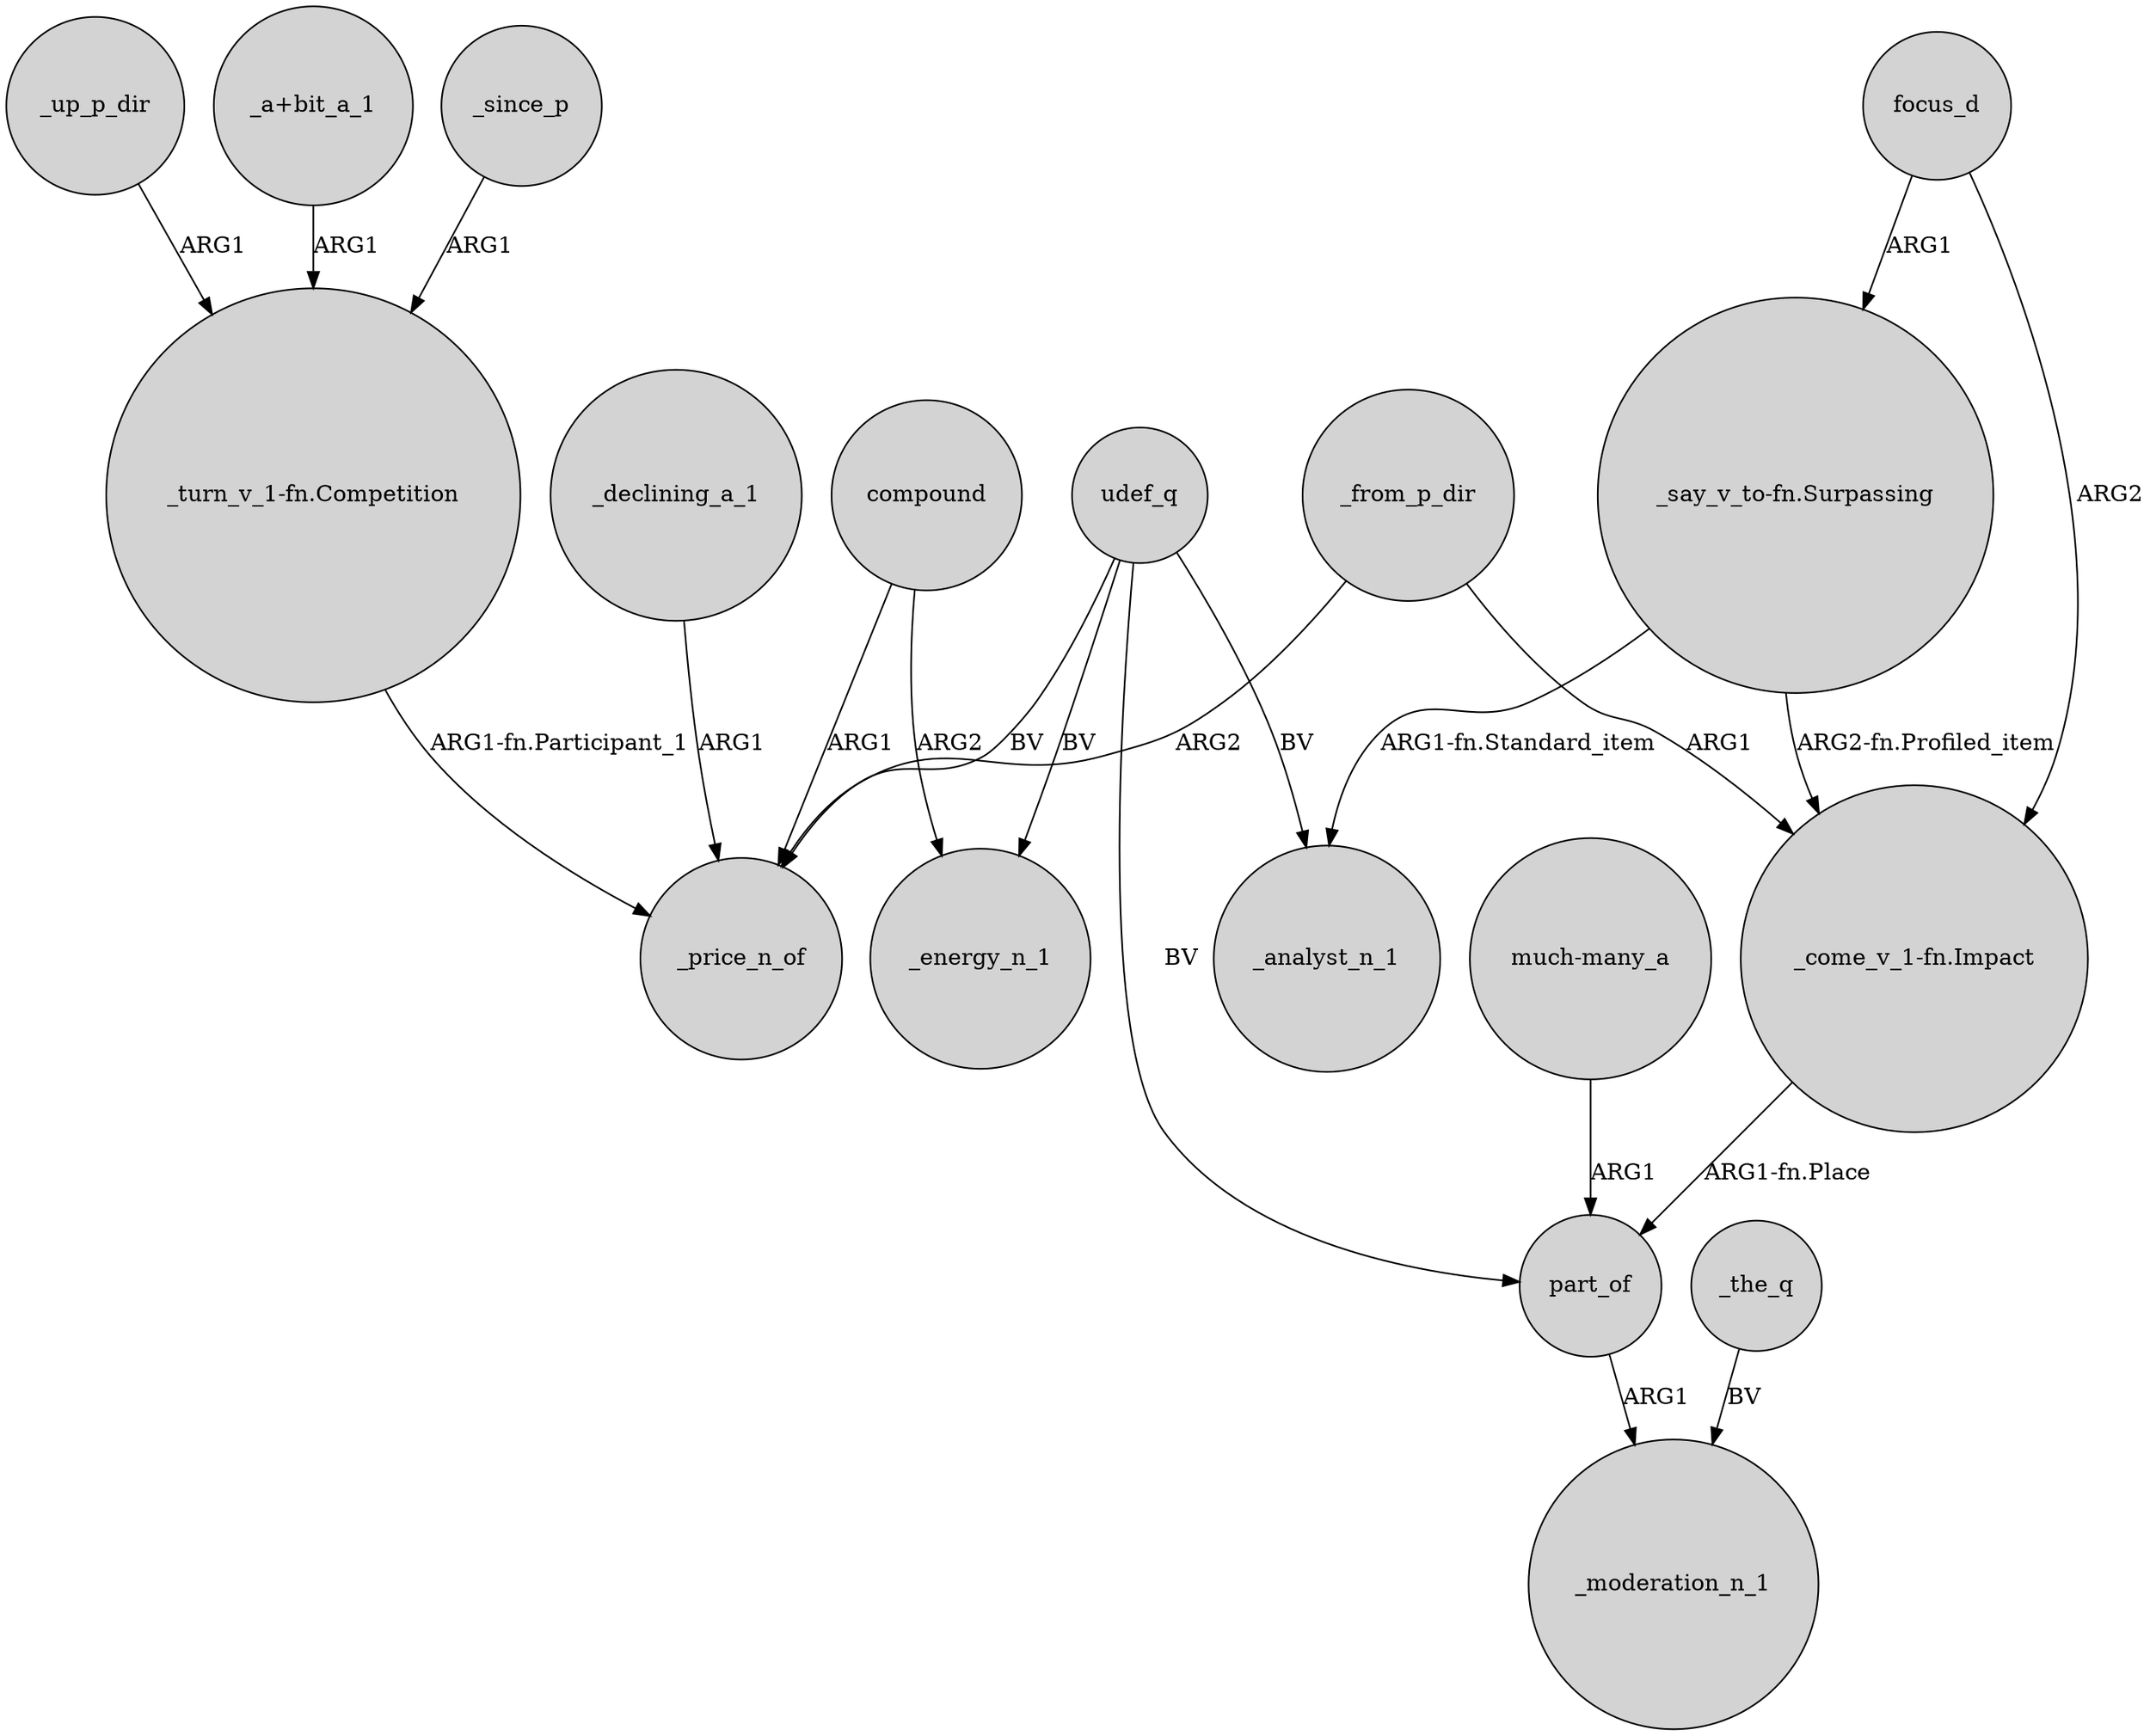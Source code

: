 digraph {
	node [shape=circle style=filled]
	_from_p_dir -> _price_n_of [label=ARG2]
	udef_q -> _analyst_n_1 [label=BV]
	udef_q -> part_of [label=BV]
	udef_q -> _price_n_of [label=BV]
	_from_p_dir -> "_come_v_1-fn.Impact" [label=ARG1]
	focus_d -> "_come_v_1-fn.Impact" [label=ARG2]
	_up_p_dir -> "_turn_v_1-fn.Competition" [label=ARG1]
	part_of -> _moderation_n_1 [label=ARG1]
	_declining_a_1 -> _price_n_of [label=ARG1]
	"_a+bit_a_1" -> "_turn_v_1-fn.Competition" [label=ARG1]
	"_say_v_to-fn.Surpassing" -> "_come_v_1-fn.Impact" [label="ARG2-fn.Profiled_item"]
	udef_q -> _energy_n_1 [label=BV]
	"much-many_a" -> part_of [label=ARG1]
	"_turn_v_1-fn.Competition" -> _price_n_of [label="ARG1-fn.Participant_1"]
	"_come_v_1-fn.Impact" -> part_of [label="ARG1-fn.Place"]
	_the_q -> _moderation_n_1 [label=BV]
	focus_d -> "_say_v_to-fn.Surpassing" [label=ARG1]
	compound -> _energy_n_1 [label=ARG2]
	"_say_v_to-fn.Surpassing" -> _analyst_n_1 [label="ARG1-fn.Standard_item"]
	compound -> _price_n_of [label=ARG1]
	_since_p -> "_turn_v_1-fn.Competition" [label=ARG1]
}
